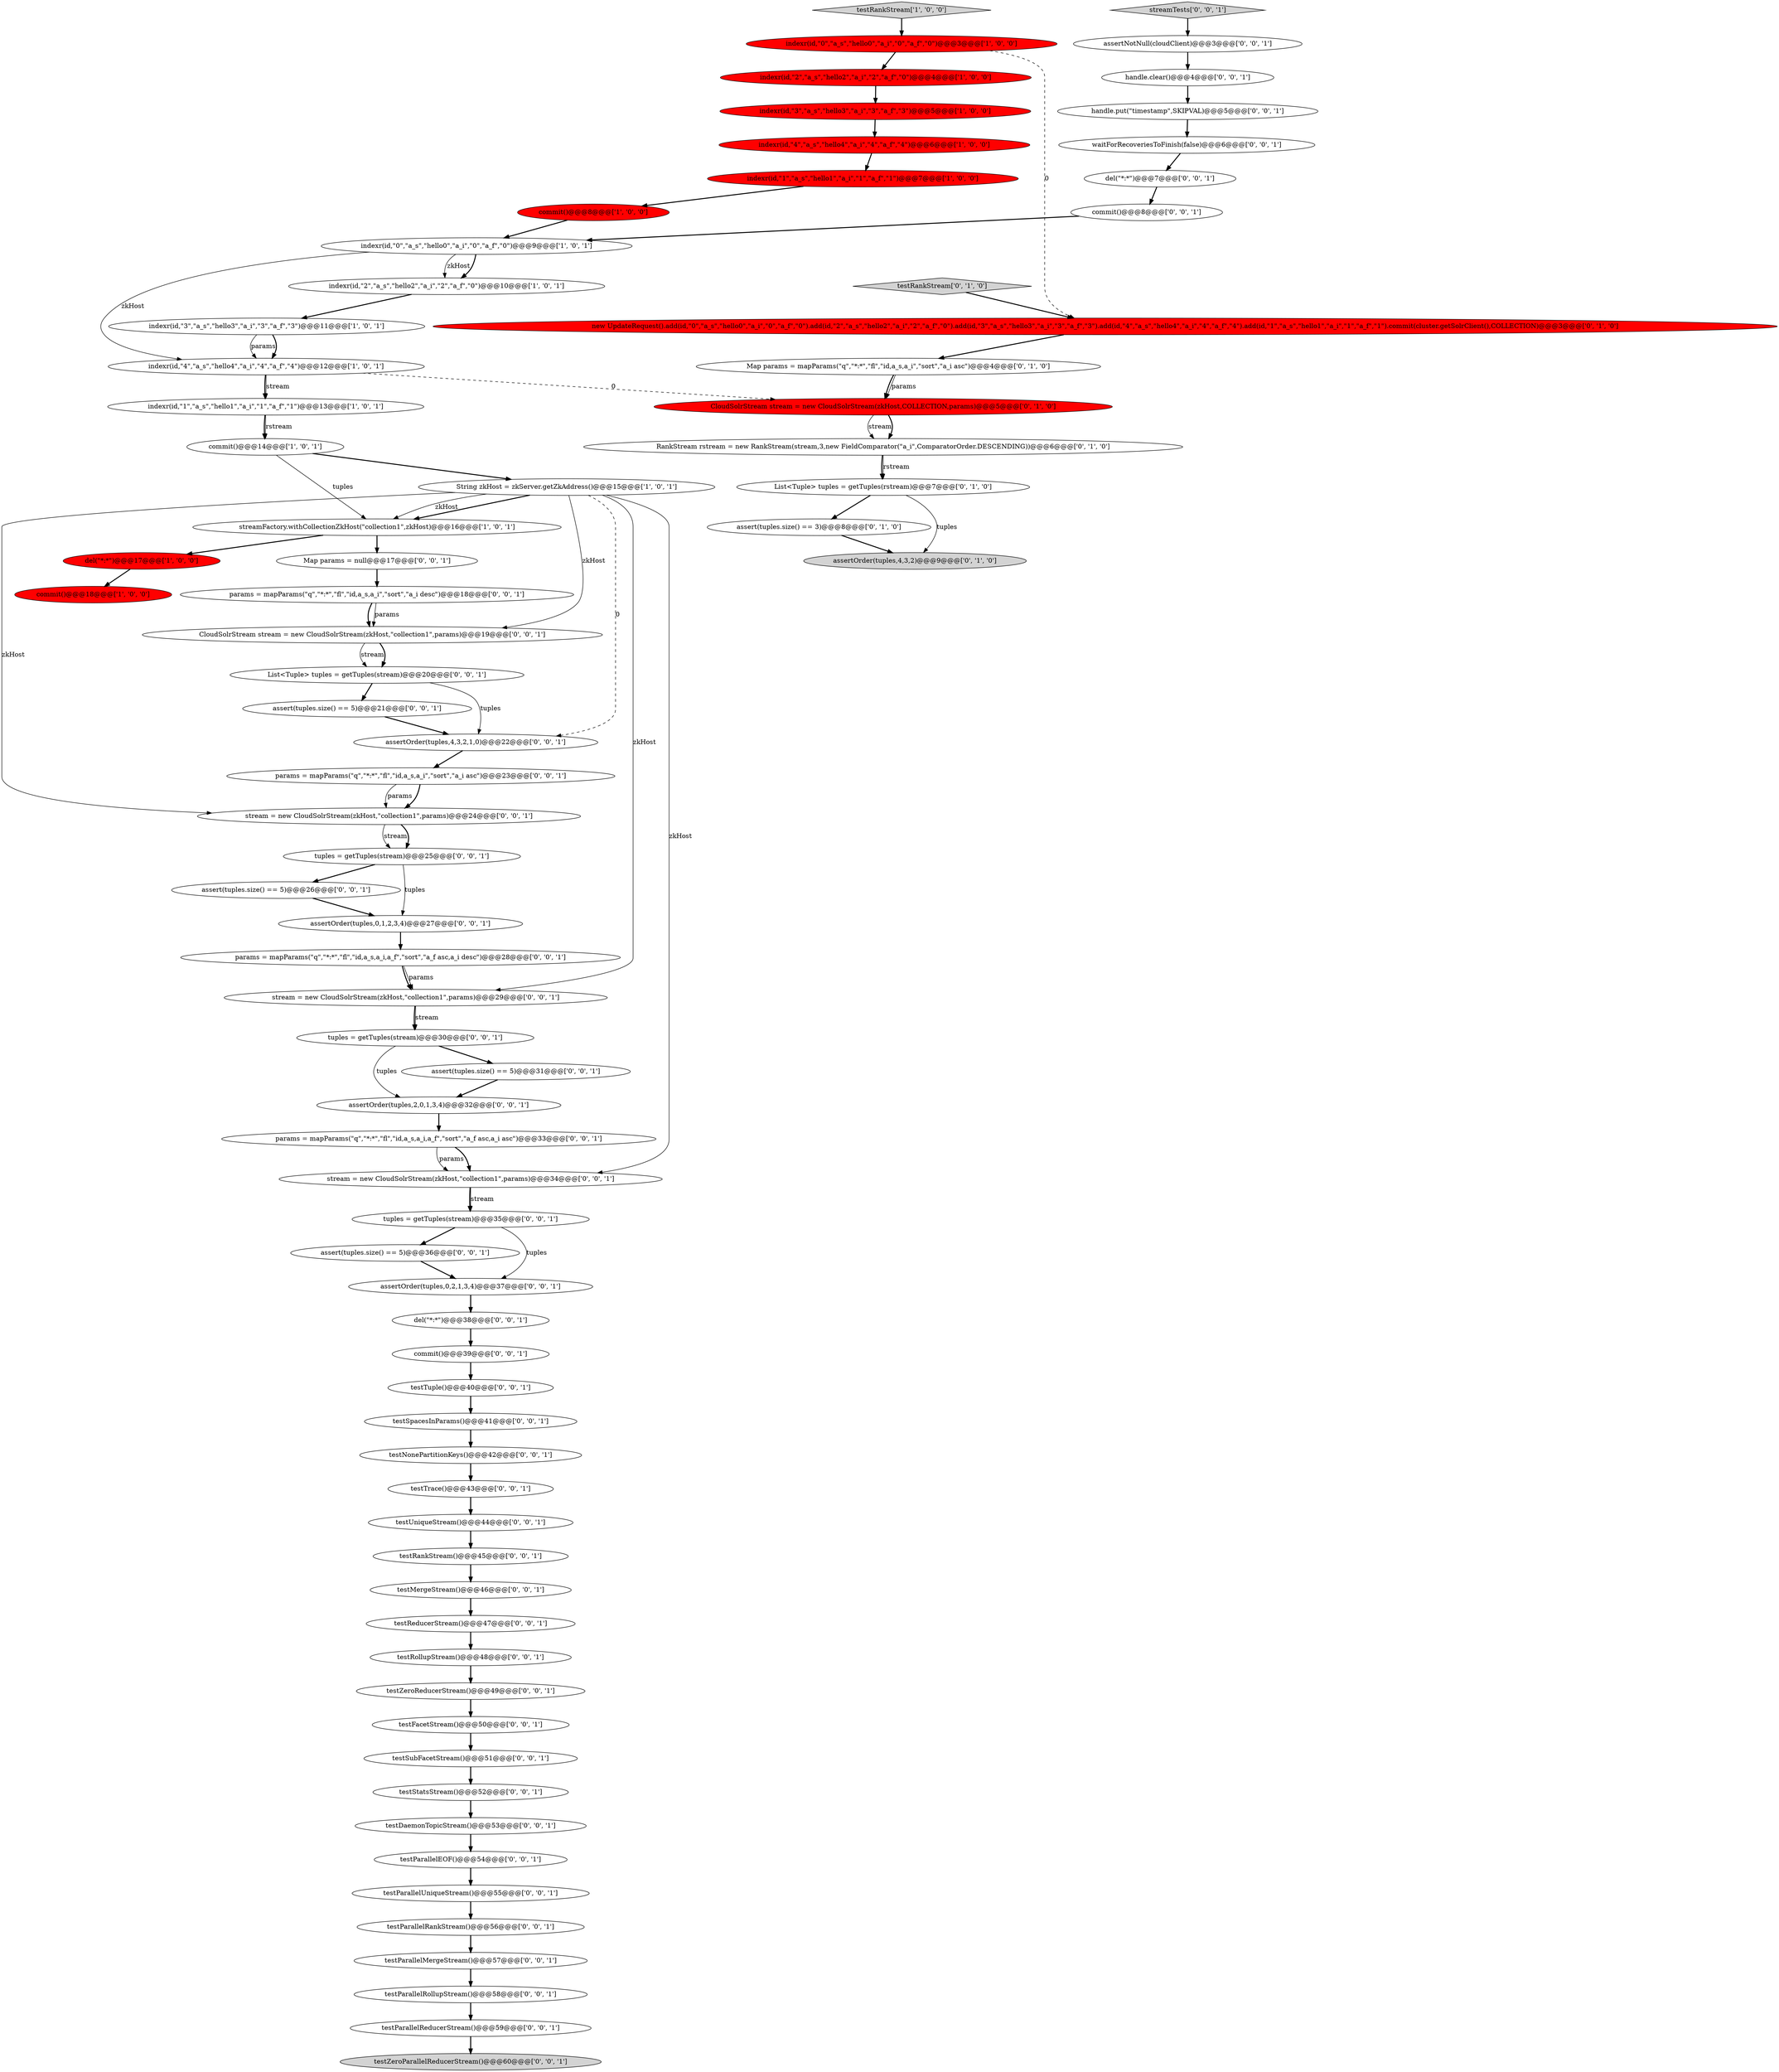 digraph {
49 [style = filled, label = "testSpacesInParams()@@@41@@@['0', '0', '1']", fillcolor = white, shape = ellipse image = "AAA0AAABBB3BBB"];
5 [style = filled, label = "indexr(id,\"4\",\"a_s\",\"hello4\",\"a_i\",\"4\",\"a_f\",\"4\")@@@12@@@['1', '0', '1']", fillcolor = white, shape = ellipse image = "AAA0AAABBB1BBB"];
26 [style = filled, label = "assertNotNull(cloudClient)@@@3@@@['0', '0', '1']", fillcolor = white, shape = ellipse image = "AAA0AAABBB3BBB"];
31 [style = filled, label = "Map params = null@@@17@@@['0', '0', '1']", fillcolor = white, shape = ellipse image = "AAA0AAABBB3BBB"];
55 [style = filled, label = "testReducerStream()@@@47@@@['0', '0', '1']", fillcolor = white, shape = ellipse image = "AAA0AAABBB3BBB"];
0 [style = filled, label = "indexr(id,\"2\",\"a_s\",\"hello2\",\"a_i\",\"2\",\"a_f\",\"0\")@@@10@@@['1', '0', '1']", fillcolor = white, shape = ellipse image = "AAA0AAABBB1BBB"];
68 [style = filled, label = "testFacetStream()@@@50@@@['0', '0', '1']", fillcolor = white, shape = ellipse image = "AAA0AAABBB3BBB"];
52 [style = filled, label = "streamTests['0', '0', '1']", fillcolor = lightgray, shape = diamond image = "AAA0AAABBB3BBB"];
67 [style = filled, label = "testZeroParallelReducerStream()@@@60@@@['0', '0', '1']", fillcolor = lightgray, shape = ellipse image = "AAA0AAABBB3BBB"];
36 [style = filled, label = "testMergeStream()@@@46@@@['0', '0', '1']", fillcolor = white, shape = ellipse image = "AAA0AAABBB3BBB"];
35 [style = filled, label = "testSubFacetStream()@@@51@@@['0', '0', '1']", fillcolor = white, shape = ellipse image = "AAA0AAABBB3BBB"];
4 [style = filled, label = "testRankStream['1', '0', '0']", fillcolor = lightgray, shape = diamond image = "AAA0AAABBB1BBB"];
17 [style = filled, label = "CloudSolrStream stream = new CloudSolrStream(zkHost,COLLECTION,params)@@@5@@@['0', '1', '0']", fillcolor = red, shape = ellipse image = "AAA1AAABBB2BBB"];
12 [style = filled, label = "streamFactory.withCollectionZkHost(\"collection1\",zkHost)@@@16@@@['1', '0', '1']", fillcolor = white, shape = ellipse image = "AAA0AAABBB1BBB"];
8 [style = filled, label = "indexr(id,\"3\",\"a_s\",\"hello3\",\"a_i\",\"3\",\"a_f\",\"3\")@@@5@@@['1', '0', '0']", fillcolor = red, shape = ellipse image = "AAA1AAABBB1BBB"];
18 [style = filled, label = "List<Tuple> tuples = getTuples(rstream)@@@7@@@['0', '1', '0']", fillcolor = white, shape = ellipse image = "AAA0AAABBB2BBB"];
21 [style = filled, label = "assert(tuples.size() == 3)@@@8@@@['0', '1', '0']", fillcolor = white, shape = ellipse image = "AAA0AAABBB2BBB"];
28 [style = filled, label = "del(\"*:*\")@@@7@@@['0', '0', '1']", fillcolor = white, shape = ellipse image = "AAA0AAABBB3BBB"];
39 [style = filled, label = "stream = new CloudSolrStream(zkHost,\"collection1\",params)@@@29@@@['0', '0', '1']", fillcolor = white, shape = ellipse image = "AAA0AAABBB3BBB"];
15 [style = filled, label = "indexr(id,\"2\",\"a_s\",\"hello2\",\"a_i\",\"2\",\"a_f\",\"0\")@@@4@@@['1', '0', '0']", fillcolor = red, shape = ellipse image = "AAA1AAABBB1BBB"];
46 [style = filled, label = "testDaemonTopicStream()@@@53@@@['0', '0', '1']", fillcolor = white, shape = ellipse image = "AAA0AAABBB3BBB"];
53 [style = filled, label = "params = mapParams(\"q\",\"*:*\",\"fl\",\"id,a_s,a_i\",\"sort\",\"a_i asc\")@@@23@@@['0', '0', '1']", fillcolor = white, shape = ellipse image = "AAA0AAABBB3BBB"];
10 [style = filled, label = "commit()@@@18@@@['1', '0', '0']", fillcolor = red, shape = ellipse image = "AAA1AAABBB1BBB"];
7 [style = filled, label = "commit()@@@14@@@['1', '0', '1']", fillcolor = white, shape = ellipse image = "AAA0AAABBB1BBB"];
37 [style = filled, label = "testParallelUniqueStream()@@@55@@@['0', '0', '1']", fillcolor = white, shape = ellipse image = "AAA0AAABBB3BBB"];
41 [style = filled, label = "testParallelRankStream()@@@56@@@['0', '0', '1']", fillcolor = white, shape = ellipse image = "AAA0AAABBB3BBB"];
65 [style = filled, label = "stream = new CloudSolrStream(zkHost,\"collection1\",params)@@@34@@@['0', '0', '1']", fillcolor = white, shape = ellipse image = "AAA0AAABBB3BBB"];
30 [style = filled, label = "waitForRecoveriesToFinish(false)@@@6@@@['0', '0', '1']", fillcolor = white, shape = ellipse image = "AAA0AAABBB3BBB"];
33 [style = filled, label = "testParallelReducerStream()@@@59@@@['0', '0', '1']", fillcolor = white, shape = ellipse image = "AAA0AAABBB3BBB"];
60 [style = filled, label = "testStatsStream()@@@52@@@['0', '0', '1']", fillcolor = white, shape = ellipse image = "AAA0AAABBB3BBB"];
25 [style = filled, label = "testTuple()@@@40@@@['0', '0', '1']", fillcolor = white, shape = ellipse image = "AAA0AAABBB3BBB"];
47 [style = filled, label = "assertOrder(tuples,0,1,2,3,4)@@@27@@@['0', '0', '1']", fillcolor = white, shape = ellipse image = "AAA0AAABBB3BBB"];
70 [style = filled, label = "List<Tuple> tuples = getTuples(stream)@@@20@@@['0', '0', '1']", fillcolor = white, shape = ellipse image = "AAA0AAABBB3BBB"];
29 [style = filled, label = "assert(tuples.size() == 5)@@@36@@@['0', '0', '1']", fillcolor = white, shape = ellipse image = "AAA0AAABBB3BBB"];
61 [style = filled, label = "handle.clear()@@@4@@@['0', '0', '1']", fillcolor = white, shape = ellipse image = "AAA0AAABBB3BBB"];
13 [style = filled, label = "indexr(id,\"4\",\"a_s\",\"hello4\",\"a_i\",\"4\",\"a_f\",\"4\")@@@6@@@['1', '0', '0']", fillcolor = red, shape = ellipse image = "AAA1AAABBB1BBB"];
14 [style = filled, label = "indexr(id,\"1\",\"a_s\",\"hello1\",\"a_i\",\"1\",\"a_f\",\"1\")@@@7@@@['1', '0', '0']", fillcolor = red, shape = ellipse image = "AAA1AAABBB1BBB"];
20 [style = filled, label = "testRankStream['0', '1', '0']", fillcolor = lightgray, shape = diamond image = "AAA0AAABBB2BBB"];
63 [style = filled, label = "del(\"*:*\")@@@38@@@['0', '0', '1']", fillcolor = white, shape = ellipse image = "AAA0AAABBB3BBB"];
58 [style = filled, label = "testTrace()@@@43@@@['0', '0', '1']", fillcolor = white, shape = ellipse image = "AAA0AAABBB3BBB"];
38 [style = filled, label = "params = mapParams(\"q\",\"*:*\",\"fl\",\"id,a_s,a_i\",\"sort\",\"a_i desc\")@@@18@@@['0', '0', '1']", fillcolor = white, shape = ellipse image = "AAA0AAABBB3BBB"];
43 [style = filled, label = "stream = new CloudSolrStream(zkHost,\"collection1\",params)@@@24@@@['0', '0', '1']", fillcolor = white, shape = ellipse image = "AAA0AAABBB3BBB"];
75 [style = filled, label = "testParallelEOF()@@@54@@@['0', '0', '1']", fillcolor = white, shape = ellipse image = "AAA0AAABBB3BBB"];
50 [style = filled, label = "testUniqueStream()@@@44@@@['0', '0', '1']", fillcolor = white, shape = ellipse image = "AAA0AAABBB3BBB"];
69 [style = filled, label = "testParallelMergeStream()@@@57@@@['0', '0', '1']", fillcolor = white, shape = ellipse image = "AAA0AAABBB3BBB"];
19 [style = filled, label = "RankStream rstream = new RankStream(stream,3,new FieldComparator(\"a_i\",ComparatorOrder.DESCENDING))@@@6@@@['0', '1', '0']", fillcolor = white, shape = ellipse image = "AAA0AAABBB2BBB"];
3 [style = filled, label = "String zkHost = zkServer.getZkAddress()@@@15@@@['1', '0', '1']", fillcolor = white, shape = ellipse image = "AAA0AAABBB1BBB"];
34 [style = filled, label = "CloudSolrStream stream = new CloudSolrStream(zkHost,\"collection1\",params)@@@19@@@['0', '0', '1']", fillcolor = white, shape = ellipse image = "AAA0AAABBB3BBB"];
66 [style = filled, label = "testNonePartitionKeys()@@@42@@@['0', '0', '1']", fillcolor = white, shape = ellipse image = "AAA0AAABBB3BBB"];
51 [style = filled, label = "tuples = getTuples(stream)@@@35@@@['0', '0', '1']", fillcolor = white, shape = ellipse image = "AAA0AAABBB3BBB"];
72 [style = filled, label = "assert(tuples.size() == 5)@@@26@@@['0', '0', '1']", fillcolor = white, shape = ellipse image = "AAA0AAABBB3BBB"];
1 [style = filled, label = "indexr(id,\"0\",\"a_s\",\"hello0\",\"a_i\",\"0\",\"a_f\",\"0\")@@@3@@@['1', '0', '0']", fillcolor = red, shape = ellipse image = "AAA1AAABBB1BBB"];
9 [style = filled, label = "del(\"*:*\")@@@17@@@['1', '0', '0']", fillcolor = red, shape = ellipse image = "AAA1AAABBB1BBB"];
11 [style = filled, label = "indexr(id,\"0\",\"a_s\",\"hello0\",\"a_i\",\"0\",\"a_f\",\"0\")@@@9@@@['1', '0', '1']", fillcolor = white, shape = ellipse image = "AAA0AAABBB1BBB"];
56 [style = filled, label = "tuples = getTuples(stream)@@@25@@@['0', '0', '1']", fillcolor = white, shape = ellipse image = "AAA0AAABBB3BBB"];
62 [style = filled, label = "assert(tuples.size() == 5)@@@21@@@['0', '0', '1']", fillcolor = white, shape = ellipse image = "AAA0AAABBB3BBB"];
2 [style = filled, label = "indexr(id,\"3\",\"a_s\",\"hello3\",\"a_i\",\"3\",\"a_f\",\"3\")@@@11@@@['1', '0', '1']", fillcolor = white, shape = ellipse image = "AAA0AAABBB1BBB"];
42 [style = filled, label = "handle.put(\"timestamp\",SKIPVAL)@@@5@@@['0', '0', '1']", fillcolor = white, shape = ellipse image = "AAA0AAABBB3BBB"];
32 [style = filled, label = "assertOrder(tuples,0,2,1,3,4)@@@37@@@['0', '0', '1']", fillcolor = white, shape = ellipse image = "AAA0AAABBB3BBB"];
73 [style = filled, label = "testZeroReducerStream()@@@49@@@['0', '0', '1']", fillcolor = white, shape = ellipse image = "AAA0AAABBB3BBB"];
59 [style = filled, label = "assert(tuples.size() == 5)@@@31@@@['0', '0', '1']", fillcolor = white, shape = ellipse image = "AAA0AAABBB3BBB"];
16 [style = filled, label = "indexr(id,\"1\",\"a_s\",\"hello1\",\"a_i\",\"1\",\"a_f\",\"1\")@@@13@@@['1', '0', '1']", fillcolor = white, shape = ellipse image = "AAA0AAABBB1BBB"];
22 [style = filled, label = "assertOrder(tuples,4,3,2)@@@9@@@['0', '1', '0']", fillcolor = lightgray, shape = ellipse image = "AAA0AAABBB2BBB"];
45 [style = filled, label = "tuples = getTuples(stream)@@@30@@@['0', '0', '1']", fillcolor = white, shape = ellipse image = "AAA0AAABBB3BBB"];
71 [style = filled, label = "assertOrder(tuples,2,0,1,3,4)@@@32@@@['0', '0', '1']", fillcolor = white, shape = ellipse image = "AAA0AAABBB3BBB"];
23 [style = filled, label = "new UpdateRequest().add(id,\"0\",\"a_s\",\"hello0\",\"a_i\",\"0\",\"a_f\",\"0\").add(id,\"2\",\"a_s\",\"hello2\",\"a_i\",\"2\",\"a_f\",\"0\").add(id,\"3\",\"a_s\",\"hello3\",\"a_i\",\"3\",\"a_f\",\"3\").add(id,\"4\",\"a_s\",\"hello4\",\"a_i\",\"4\",\"a_f\",\"4\").add(id,\"1\",\"a_s\",\"hello1\",\"a_i\",\"1\",\"a_f\",\"1\").commit(cluster.getSolrClient(),COLLECTION)@@@3@@@['0', '1', '0']", fillcolor = red, shape = ellipse image = "AAA1AAABBB2BBB"];
54 [style = filled, label = "testParallelRollupStream()@@@58@@@['0', '0', '1']", fillcolor = white, shape = ellipse image = "AAA0AAABBB3BBB"];
6 [style = filled, label = "commit()@@@8@@@['1', '0', '0']", fillcolor = red, shape = ellipse image = "AAA1AAABBB1BBB"];
48 [style = filled, label = "commit()@@@8@@@['0', '0', '1']", fillcolor = white, shape = ellipse image = "AAA0AAABBB3BBB"];
64 [style = filled, label = "params = mapParams(\"q\",\"*:*\",\"fl\",\"id,a_s,a_i,a_f\",\"sort\",\"a_f asc,a_i asc\")@@@33@@@['0', '0', '1']", fillcolor = white, shape = ellipse image = "AAA0AAABBB3BBB"];
27 [style = filled, label = "assertOrder(tuples,4,3,2,1,0)@@@22@@@['0', '0', '1']", fillcolor = white, shape = ellipse image = "AAA0AAABBB3BBB"];
44 [style = filled, label = "params = mapParams(\"q\",\"*:*\",\"fl\",\"id,a_s,a_i,a_f\",\"sort\",\"a_f asc,a_i desc\")@@@28@@@['0', '0', '1']", fillcolor = white, shape = ellipse image = "AAA0AAABBB3BBB"];
74 [style = filled, label = "testRollupStream()@@@48@@@['0', '0', '1']", fillcolor = white, shape = ellipse image = "AAA0AAABBB3BBB"];
24 [style = filled, label = "Map params = mapParams(\"q\",\"*:*\",\"fl\",\"id,a_s,a_i\",\"sort\",\"a_i asc\")@@@4@@@['0', '1', '0']", fillcolor = white, shape = ellipse image = "AAA0AAABBB2BBB"];
40 [style = filled, label = "commit()@@@39@@@['0', '0', '1']", fillcolor = white, shape = ellipse image = "AAA0AAABBB3BBB"];
57 [style = filled, label = "testRankStream()@@@45@@@['0', '0', '1']", fillcolor = white, shape = ellipse image = "AAA0AAABBB3BBB"];
25->49 [style = bold, label=""];
58->50 [style = bold, label=""];
68->35 [style = bold, label=""];
16->7 [style = bold, label=""];
40->25 [style = bold, label=""];
59->71 [style = bold, label=""];
9->10 [style = bold, label=""];
12->9 [style = bold, label=""];
5->16 [style = solid, label="stream"];
62->27 [style = bold, label=""];
36->55 [style = bold, label=""];
32->63 [style = bold, label=""];
65->51 [style = bold, label=""];
55->74 [style = bold, label=""];
56->72 [style = bold, label=""];
30->28 [style = bold, label=""];
3->65 [style = solid, label="zkHost"];
71->64 [style = bold, label=""];
6->11 [style = bold, label=""];
24->17 [style = bold, label=""];
54->33 [style = bold, label=""];
39->45 [style = solid, label="stream"];
72->47 [style = bold, label=""];
26->61 [style = bold, label=""];
13->14 [style = bold, label=""];
11->0 [style = solid, label="zkHost"];
19->18 [style = bold, label=""];
34->70 [style = solid, label="stream"];
7->12 [style = solid, label="tuples"];
27->53 [style = bold, label=""];
44->39 [style = solid, label="params"];
45->59 [style = bold, label=""];
39->45 [style = bold, label=""];
56->47 [style = solid, label="tuples"];
3->34 [style = solid, label="zkHost"];
20->23 [style = bold, label=""];
63->40 [style = bold, label=""];
21->22 [style = bold, label=""];
29->32 [style = bold, label=""];
18->22 [style = solid, label="tuples"];
47->44 [style = bold, label=""];
34->70 [style = bold, label=""];
2->5 [style = solid, label="params"];
53->43 [style = bold, label=""];
17->19 [style = solid, label="stream"];
24->17 [style = solid, label="params"];
14->6 [style = bold, label=""];
12->31 [style = bold, label=""];
52->26 [style = bold, label=""];
64->65 [style = solid, label="params"];
37->41 [style = bold, label=""];
3->27 [style = dashed, label="0"];
33->67 [style = bold, label=""];
31->38 [style = bold, label=""];
3->12 [style = bold, label=""];
66->58 [style = bold, label=""];
5->16 [style = bold, label=""];
51->29 [style = bold, label=""];
46->75 [style = bold, label=""];
5->17 [style = dashed, label="0"];
75->37 [style = bold, label=""];
48->11 [style = bold, label=""];
51->32 [style = solid, label="tuples"];
64->65 [style = bold, label=""];
50->57 [style = bold, label=""];
38->34 [style = bold, label=""];
61->42 [style = bold, label=""];
4->1 [style = bold, label=""];
16->7 [style = solid, label="rstream"];
18->21 [style = bold, label=""];
35->60 [style = bold, label=""];
41->69 [style = bold, label=""];
1->23 [style = dashed, label="0"];
15->8 [style = bold, label=""];
8->13 [style = bold, label=""];
2->5 [style = bold, label=""];
1->15 [style = bold, label=""];
0->2 [style = bold, label=""];
69->54 [style = bold, label=""];
38->34 [style = solid, label="params"];
70->62 [style = bold, label=""];
74->73 [style = bold, label=""];
11->5 [style = solid, label="zkHost"];
3->12 [style = solid, label="zkHost"];
3->39 [style = solid, label="zkHost"];
19->18 [style = solid, label="rstream"];
44->39 [style = bold, label=""];
60->46 [style = bold, label=""];
17->19 [style = bold, label=""];
7->3 [style = bold, label=""];
53->43 [style = solid, label="params"];
49->66 [style = bold, label=""];
65->51 [style = solid, label="stream"];
23->24 [style = bold, label=""];
11->0 [style = bold, label=""];
42->30 [style = bold, label=""];
43->56 [style = solid, label="stream"];
57->36 [style = bold, label=""];
70->27 [style = solid, label="tuples"];
28->48 [style = bold, label=""];
73->68 [style = bold, label=""];
3->43 [style = solid, label="zkHost"];
43->56 [style = bold, label=""];
45->71 [style = solid, label="tuples"];
}
